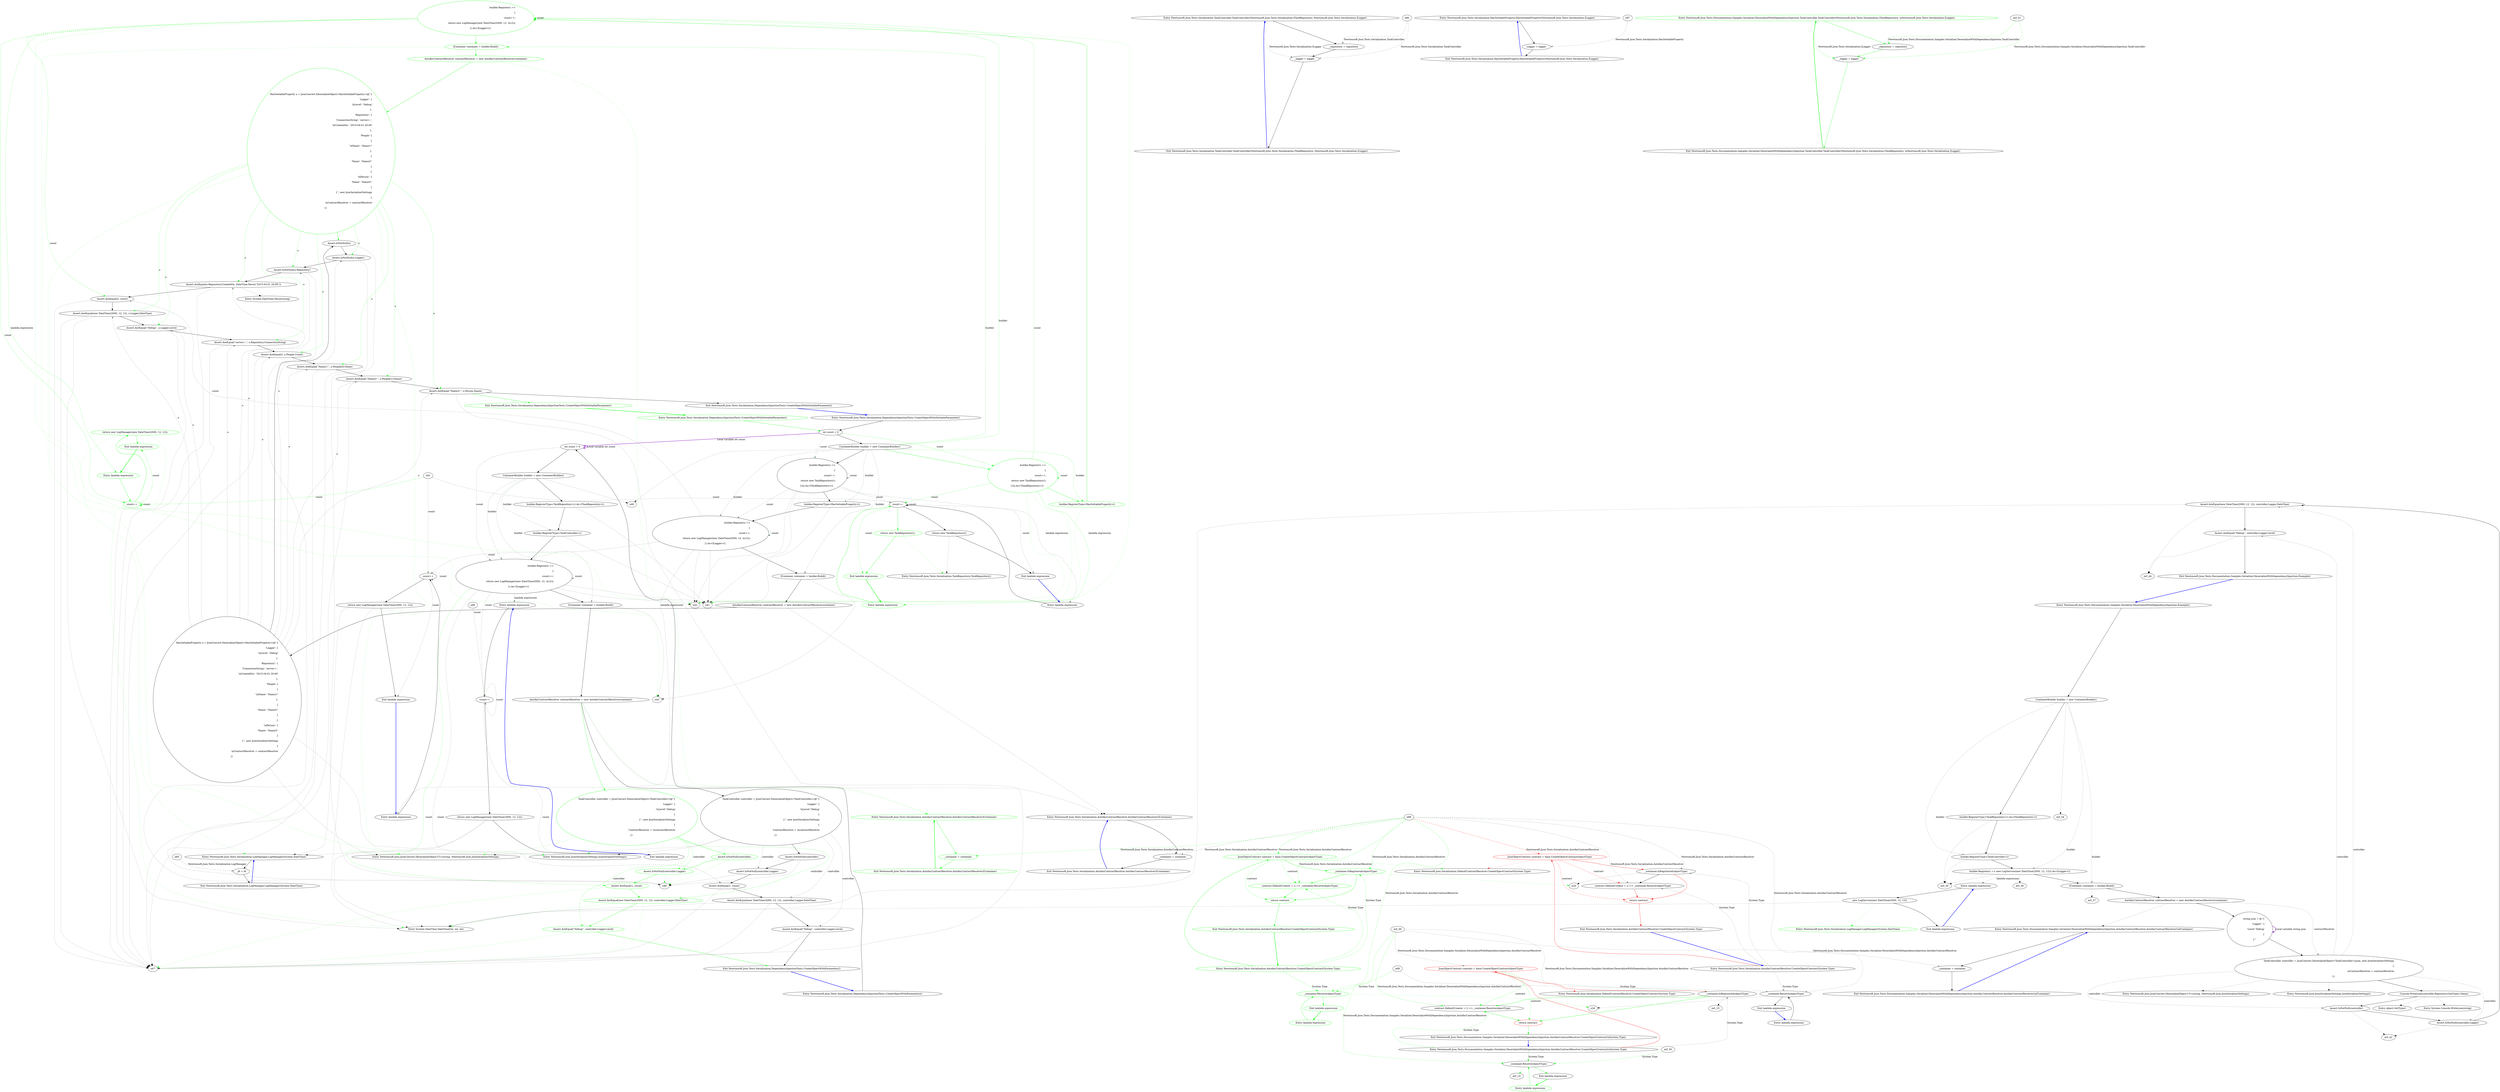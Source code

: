 digraph  {
n0 [file="DependencyInjectionTests.cs.dot", label="Entry Newtonsoft.Json.Tests.Serialization.LogManager.LogManager(System.DateTime)", span="80-80", cluster="Newtonsoft.Json.Tests.Serialization.LogManager.LogManager(System.DateTime)"];
n1 [file="DependencyInjectionTests.cs.dot", label="_dt = dt", span="82-82", cluster="Newtonsoft.Json.Tests.Serialization.LogManager.LogManager(System.DateTime)"];
n2 [file="DependencyInjectionTests.cs.dot", label="Exit Newtonsoft.Json.Tests.Serialization.LogManager.LogManager(System.DateTime)", span="80-80", cluster="Newtonsoft.Json.Tests.Serialization.LogManager.LogManager(System.DateTime)"];
n3 [file="DependencyInjectionTests.cs.dot", label="Entry Newtonsoft.Json.Tests.Serialization.TaskController.TaskController(Newtonsoft.Json.Tests.Serialization.ITaskRepository, Newtonsoft.Json.Tests.Serialization.ILogger)", span="98-98", cluster="Newtonsoft.Json.Tests.Serialization.TaskController.TaskController(Newtonsoft.Json.Tests.Serialization.ITaskRepository, Newtonsoft.Json.Tests.Serialization.ILogger)"];
n4 [file="DependencyInjectionTests.cs.dot", label="_repository = repository", span="100-100", cluster="Newtonsoft.Json.Tests.Serialization.TaskController.TaskController(Newtonsoft.Json.Tests.Serialization.ITaskRepository, Newtonsoft.Json.Tests.Serialization.ILogger)"];
n5 [file="DependencyInjectionTests.cs.dot", label="_logger = logger", span="101-101", cluster="Newtonsoft.Json.Tests.Serialization.TaskController.TaskController(Newtonsoft.Json.Tests.Serialization.ITaskRepository, Newtonsoft.Json.Tests.Serialization.ILogger)"];
n6 [file="DependencyInjectionTests.cs.dot", label="Exit Newtonsoft.Json.Tests.Serialization.TaskController.TaskController(Newtonsoft.Json.Tests.Serialization.ITaskRepository, Newtonsoft.Json.Tests.Serialization.ILogger)", span="98-98", cluster="Newtonsoft.Json.Tests.Serialization.TaskController.TaskController(Newtonsoft.Json.Tests.Serialization.ITaskRepository, Newtonsoft.Json.Tests.Serialization.ILogger)"];
n7 [file="DependencyInjectionTests.cs.dot", label="Entry Newtonsoft.Json.Tests.Serialization.HasSettableProperty.HasSettableProperty(Newtonsoft.Json.Tests.Serialization.ILogger)", span="122-122", cluster="Newtonsoft.Json.Tests.Serialization.HasSettableProperty.HasSettableProperty(Newtonsoft.Json.Tests.Serialization.ILogger)"];
n8 [file="DependencyInjectionTests.cs.dot", label="Logger = logger", span="124-124", cluster="Newtonsoft.Json.Tests.Serialization.HasSettableProperty.HasSettableProperty(Newtonsoft.Json.Tests.Serialization.ILogger)"];
n9 [file="DependencyInjectionTests.cs.dot", label="Exit Newtonsoft.Json.Tests.Serialization.HasSettableProperty.HasSettableProperty(Newtonsoft.Json.Tests.Serialization.ILogger)", span="122-122", cluster="Newtonsoft.Json.Tests.Serialization.HasSettableProperty.HasSettableProperty(Newtonsoft.Json.Tests.Serialization.ILogger)"];
n10 [file="DependencyInjectionTests.cs.dot", label="Entry Newtonsoft.Json.Tests.Serialization.AutofacContractResolver.AutofacContractResolver(IContainer)", span="132-132", cluster="Newtonsoft.Json.Tests.Serialization.AutofacContractResolver.AutofacContractResolver(IContainer)"];
n11 [file="DependencyInjectionTests.cs.dot", label="_container = container", span="134-134", cluster="Newtonsoft.Json.Tests.Serialization.AutofacContractResolver.AutofacContractResolver(IContainer)"];
n12 [file="DependencyInjectionTests.cs.dot", label="Exit Newtonsoft.Json.Tests.Serialization.AutofacContractResolver.AutofacContractResolver(IContainer)", span="132-132", cluster="Newtonsoft.Json.Tests.Serialization.AutofacContractResolver.AutofacContractResolver(IContainer)"];
d10 [color=green, file="DependencyInjectionTests.cs.dot", label="Entry Newtonsoft.Json.Tests.Serialization.AutofacContractResolver.AutofacContractResolver(IContainer)", span="132-132", cluster="Newtonsoft.Json.Tests.Serialization.AutofacContractResolver.AutofacContractResolver(IContainer)", community=0];
d11 [color=green, file="DependencyInjectionTests.cs.dot", label="_container = container", span="134-134", cluster="Newtonsoft.Json.Tests.Serialization.AutofacContractResolver.AutofacContractResolver(IContainer)", community=0];
d12 [color=green, file="DependencyInjectionTests.cs.dot", label="Exit Newtonsoft.Json.Tests.Serialization.AutofacContractResolver.AutofacContractResolver(IContainer)", span="132-132", cluster="Newtonsoft.Json.Tests.Serialization.AutofacContractResolver.AutofacContractResolver(IContainer)", community=0];
n13 [file="DependencyInjectionTests.cs.dot", label="Entry Newtonsoft.Json.Tests.Serialization.AutofacContractResolver.CreateObjectContract(System.Type)", span="137-137", cluster="Newtonsoft.Json.Tests.Serialization.AutofacContractResolver.CreateObjectContract(System.Type)"];
n14 [color=red, community=1, file="DependencyInjectionTests.cs.dot", label="JsonObjectContract contract = base.CreateObjectContract(objectType)", span="139-139", cluster="Newtonsoft.Json.Tests.Serialization.AutofacContractResolver.CreateObjectContract(System.Type)"];
n15 [file="DependencyInjectionTests.cs.dot", label="_container.IsRegistered(objectType)", span="142-142", cluster="Newtonsoft.Json.Tests.Serialization.AutofacContractResolver.CreateObjectContract(System.Type)"];
n16 [file="DependencyInjectionTests.cs.dot", label="contract.DefaultCreator = () => _container.Resolve(objectType)", span="144-144", cluster="Newtonsoft.Json.Tests.Serialization.AutofacContractResolver.CreateObjectContract(System.Type)"];
n22 [file="DependencyInjectionTests.cs.dot", label="_container.Resolve(objectType)", span="144-144", cluster="lambda expression"];
n17 [color=red, community=1, file="DependencyInjectionTests.cs.dot", label="return contract;", span="147-147", cluster="Newtonsoft.Json.Tests.Serialization.AutofacContractResolver.CreateObjectContract(System.Type)"];
n19 [file="DependencyInjectionTests.cs.dot", label="Entry Newtonsoft.Json.Serialization.DefaultContractResolver.CreateObjectContract(System.Type)", span="385-385", cluster="Newtonsoft.Json.Serialization.DefaultContractResolver.CreateObjectContract(System.Type)"];
n20;
n18 [file="DependencyInjectionTests.cs.dot", label="Exit Newtonsoft.Json.Tests.Serialization.AutofacContractResolver.CreateObjectContract(System.Type)", span="137-137", cluster="Newtonsoft.Json.Tests.Serialization.AutofacContractResolver.CreateObjectContract(System.Type)"];
d13 [color=green, file="DependencyInjectionTests.cs.dot", label="Entry Newtonsoft.Json.Tests.Serialization.AutofacContractResolver.CreateObjectContract(System.Type)", span="137-137", cluster="Newtonsoft.Json.Tests.Serialization.AutofacContractResolver.CreateObjectContract(System.Type)", community=0];
d14 [color=green, file="DependencyInjectionTests.cs.dot", label="JsonObjectContract contract = base.CreateObjectContract(objectType)", span="139-139", cluster="Newtonsoft.Json.Tests.Serialization.AutofacContractResolver.CreateObjectContract(System.Type)", community=0];
d15 [color=green, file="DependencyInjectionTests.cs.dot", label="_container.IsRegistered(objectType)", span="142-142", cluster="Newtonsoft.Json.Tests.Serialization.AutofacContractResolver.CreateObjectContract(System.Type)", community=0];
d16 [color=green, file="DependencyInjectionTests.cs.dot", label="contract.DefaultCreator = () => _container.Resolve(objectType)", span="144-144", cluster="Newtonsoft.Json.Tests.Serialization.AutofacContractResolver.CreateObjectContract(System.Type)", community=0];
d22 [color=green, file="DependencyInjectionTests.cs.dot", label="_container.Resolve(objectType)", span="144-144", cluster="lambda expression", community=0];
d18 [color=green, file="DependencyInjectionTests.cs.dot", label="Exit Newtonsoft.Json.Tests.Serialization.AutofacContractResolver.CreateObjectContract(System.Type)", span="137-137", cluster="Newtonsoft.Json.Tests.Serialization.AutofacContractResolver.CreateObjectContract(System.Type)", community=0];
d17 [color=green, file="DependencyInjectionTests.cs.dot", label="return contract;", span="147-147", cluster="Newtonsoft.Json.Tests.Serialization.AutofacContractResolver.CreateObjectContract(System.Type)", community=0];
n21 [file="DependencyInjectionTests.cs.dot", label="Entry lambda expression", span="144-144", cluster="lambda expression"];
n23 [file="DependencyInjectionTests.cs.dot", label="Exit lambda expression", span="144-144", cluster="lambda expression"];
n24;
d23 [color=green, file="DependencyInjectionTests.cs.dot", label="Exit lambda expression", span="144-144", cluster="lambda expression", community=0];
d21 [color=green, file="DependencyInjectionTests.cs.dot", label="Entry lambda expression", span="144-144", cluster="lambda expression", community=0];
d76 [color=green, file="DependencyInjectionTests.cs.dot", label="Entry lambda expression", span="196-200", cluster="lambda expression", community=0];
n77 [file="DependencyInjectionTests.cs.dot", label="count++", span="198-198", cluster="lambda expression"];
d81 [color=green, file="DependencyInjectionTests.cs.dot", label="Entry lambda expression", span="202-206", cluster="lambda expression", community=0];
d82 [color=green, file="DependencyInjectionTests.cs.dot", label="count++", span="204-204", cluster="lambda expression", community=0];
d84 [color=green, file="DependencyInjectionTests.cs.dot", label="Exit lambda expression", span="202-206", cluster="lambda expression", community=0];
d83 [color=green, file="DependencyInjectionTests.cs.dot", label="return new LogManager(new DateTime(2000, 12, 12));", span="205-205", cluster="lambda expression", community=0];
d79 [color=green, file="DependencyInjectionTests.cs.dot", label="Exit lambda expression", span="196-200", cluster="lambda expression", community=0];
d78 [color=green, file="DependencyInjectionTests.cs.dot", label="return new TaskRepository();", span="199-199", cluster="lambda expression", community=0];
n80 [file="DependencyInjectionTests.cs.dot", label="Entry Newtonsoft.Json.Tests.Serialization.TaskRepository.TaskRepository()", span="71-71", cluster="Newtonsoft.Json.Tests.Serialization.TaskRepository.TaskRepository()"];
n48 [file="DependencyInjectionTests.cs.dot", label="Entry System.DateTime.DateTime(int, int, int)", span="0-0", cluster="System.DateTime.DateTime(int, int, int)"];
n25 [file="DependencyInjectionTests.cs.dot", label="Entry Newtonsoft.Json.Tests.Serialization.DependencyInjectionTests.CreateObjectWithParameters()", span="155-155", cluster="Newtonsoft.Json.Tests.Serialization.DependencyInjectionTests.CreateObjectWithParameters()"];
n26 [file="DependencyInjectionTests.cs.dot", label="int count = 0", span="157-157", cluster="Newtonsoft.Json.Tests.Serialization.DependencyInjectionTests.CreateObjectWithParameters()"];
n27 [file="DependencyInjectionTests.cs.dot", label="ContainerBuilder builder = new ContainerBuilder()", span="159-159", cluster="Newtonsoft.Json.Tests.Serialization.DependencyInjectionTests.CreateObjectWithParameters()"];
n30 [file="DependencyInjectionTests.cs.dot", label="builder.Register(c =>\r\n            {\r\n                count++;\r\n                return new LogManager(new DateTime(2000, 12, \\n12));\r\n            }).As<ILogger>()", span="162-166", cluster="Newtonsoft.Json.Tests.Serialization.DependencyInjectionTests.CreateObjectWithParameters()"];
n28 [file="DependencyInjectionTests.cs.dot", label="builder.RegisterType<TaskRepository>().As<ITaskRepository>()", span="160-160", cluster="Newtonsoft.Json.Tests.Serialization.DependencyInjectionTests.CreateObjectWithParameters()"];
n29 [file="DependencyInjectionTests.cs.dot", label="builder.RegisterType<TaskController>()", span="161-161", cluster="Newtonsoft.Json.Tests.Serialization.DependencyInjectionTests.CreateObjectWithParameters()"];
n31 [file="DependencyInjectionTests.cs.dot", label="IContainer container = builder.Build()", span="168-168", cluster="Newtonsoft.Json.Tests.Serialization.DependencyInjectionTests.CreateObjectWithParameters()"];
n40;
n41;
n36 [file="DependencyInjectionTests.cs.dot", label="Assert.AreEqual(1, count)", span="184-184", cluster="Newtonsoft.Json.Tests.Serialization.DependencyInjectionTests.CreateObjectWithParameters()"];
d36 [color=green, file="DependencyInjectionTests.cs.dot", label="Assert.AreEqual(1, count)", span="184-184", cluster="Newtonsoft.Json.Tests.Serialization.DependencyInjectionTests.CreateObjectWithParameters()", community=0];
n42;
n49 [file="DependencyInjectionTests.cs.dot", label="Entry lambda expression", span="162-166", cluster="lambda expression"];
n50 [file="DependencyInjectionTests.cs.dot", label="count++", span="164-164", cluster="lambda expression"];
n32 [file="DependencyInjectionTests.cs.dot", label="AutofacContractResolver contractResolver = new AutofacContractResolver(container)", span="170-170", cluster="Newtonsoft.Json.Tests.Serialization.DependencyInjectionTests.CreateObjectWithParameters()"];
n43;
n33 [file="DependencyInjectionTests.cs.dot", label="TaskController controller = JsonConvert.DeserializeObject<TaskController>(@''{\r\n                'Logger': {\r\n                    '\\nLevel':'Debug'\r\n                }\r\n            }'', new JsonSerializerSettings\r\n            {\r\n                ContractResolver = \\ncontractResolver\r\n            })", span="172-179", cluster="Newtonsoft.Json.Tests.Serialization.DependencyInjectionTests.CreateObjectWithParameters()"];
d33 [color=green, file="DependencyInjectionTests.cs.dot", label="TaskController controller = JsonConvert.DeserializeObject<TaskController>(@''{\r\n                'Logger': {\r\n                    '\\nLevel':'Debug'\r\n                }\r\n            }'', new JsonSerializerSettings\r\n            {\r\n                ContractResolver = \\ncontractResolver\r\n            })", span="172-179", cluster="Newtonsoft.Json.Tests.Serialization.DependencyInjectionTests.CreateObjectWithParameters()", community=0];
n34 [file="DependencyInjectionTests.cs.dot", label="Assert.IsNotNull(controller)", span="181-181", cluster="Newtonsoft.Json.Tests.Serialization.DependencyInjectionTests.CreateObjectWithParameters()"];
n35 [file="DependencyInjectionTests.cs.dot", label="Assert.IsNotNull(controller.Logger)", span="182-182", cluster="Newtonsoft.Json.Tests.Serialization.DependencyInjectionTests.CreateObjectWithParameters()"];
n37 [file="DependencyInjectionTests.cs.dot", label="Assert.AreEqual(new DateTime(2000, 12, 12), controller.Logger.DateTime)", span="186-186", cluster="Newtonsoft.Json.Tests.Serialization.DependencyInjectionTests.CreateObjectWithParameters()"];
n38 [file="DependencyInjectionTests.cs.dot", label="Assert.AreEqual(''Debug'', controller.Logger.Level)", span="187-187", cluster="Newtonsoft.Json.Tests.Serialization.DependencyInjectionTests.CreateObjectWithParameters()"];
n44 [file="DependencyInjectionTests.cs.dot", label="Entry Newtonsoft.Json.JsonSerializerSettings.JsonSerializerSettings()", span="397-397", cluster="Newtonsoft.Json.JsonSerializerSettings.JsonSerializerSettings()"];
n45 [file="DependencyInjectionTests.cs.dot", label="Entry Newtonsoft.Json.JsonConvert.DeserializeObject<T>(string, Newtonsoft.Json.JsonSerializerSettings)", span="817-817", cluster="Newtonsoft.Json.JsonConvert.DeserializeObject<T>(string, Newtonsoft.Json.JsonSerializerSettings)"];
n46;
n47;
n39 [file="DependencyInjectionTests.cs.dot", label="Exit Newtonsoft.Json.Tests.Serialization.DependencyInjectionTests.CreateObjectWithParameters()", span="155-155", cluster="Newtonsoft.Json.Tests.Serialization.DependencyInjectionTests.CreateObjectWithParameters()"];
d34 [color=green, file="DependencyInjectionTests.cs.dot", label="Assert.IsNotNull(controller)", span="181-181", cluster="Newtonsoft.Json.Tests.Serialization.DependencyInjectionTests.CreateObjectWithParameters()", community=0];
d35 [color=green, file="DependencyInjectionTests.cs.dot", label="Assert.IsNotNull(controller.Logger)", span="182-182", cluster="Newtonsoft.Json.Tests.Serialization.DependencyInjectionTests.CreateObjectWithParameters()", community=0];
d37 [color=green, file="DependencyInjectionTests.cs.dot", label="Assert.AreEqual(new DateTime(2000, 12, 12), controller.Logger.DateTime)", span="186-186", cluster="Newtonsoft.Json.Tests.Serialization.DependencyInjectionTests.CreateObjectWithParameters()", community=0];
d38 [color=green, file="DependencyInjectionTests.cs.dot", label="Assert.AreEqual(''Debug'', controller.Logger.Level)", span="187-187", cluster="Newtonsoft.Json.Tests.Serialization.DependencyInjectionTests.CreateObjectWithParameters()", community=0];
n51 [file="DependencyInjectionTests.cs.dot", label="return new LogManager(new DateTime(2000, 12, 12));", span="165-165", cluster="lambda expression"];
n52 [file="DependencyInjectionTests.cs.dot", label="Exit lambda expression", span="162-166", cluster="lambda expression"];
n53 [file="DependencyInjectionTests.cs.dot", label="Entry Newtonsoft.Json.Tests.Serialization.DependencyInjectionTests.CreateObjectWithSettableParameter()", span="191-191", cluster="Newtonsoft.Json.Tests.Serialization.DependencyInjectionTests.CreateObjectWithSettableParameter()"];
n54 [file="DependencyInjectionTests.cs.dot", label="int count = 0", span="193-193", cluster="Newtonsoft.Json.Tests.Serialization.DependencyInjectionTests.CreateObjectWithSettableParameter()"];
n55 [file="DependencyInjectionTests.cs.dot", label="ContainerBuilder builder = new ContainerBuilder()", span="195-195", cluster="Newtonsoft.Json.Tests.Serialization.DependencyInjectionTests.CreateObjectWithSettableParameter()"];
n56 [file="DependencyInjectionTests.cs.dot", label="builder.Register(c =>\r\n            {\r\n                count++;\r\n                return new TaskRepository();\r\n            })\\n.As<ITaskRepository>()", span="196-200", cluster="Newtonsoft.Json.Tests.Serialization.DependencyInjectionTests.CreateObjectWithSettableParameter()"];
d56 [color=green, file="DependencyInjectionTests.cs.dot", label="builder.Register(c =>\r\n            {\r\n                count++;\r\n                return new TaskRepository();\r\n            })\\n.As<ITaskRepository>()", span="196-200", cluster="Newtonsoft.Json.Tests.Serialization.DependencyInjectionTests.CreateObjectWithSettableParameter()", community=0];
n57 [file="DependencyInjectionTests.cs.dot", label="builder.RegisterType<HasSettableProperty>()", span="201-201", cluster="Newtonsoft.Json.Tests.Serialization.DependencyInjectionTests.CreateObjectWithSettableParameter()"];
n58 [file="DependencyInjectionTests.cs.dot", label="builder.Register(c =>\r\n            {\r\n                count++;\r\n                return new LogManager(new DateTime(2000, 12, \\n12));\r\n            }).As<ILogger>()", span="202-206", cluster="Newtonsoft.Json.Tests.Serialization.DependencyInjectionTests.CreateObjectWithSettableParameter()"];
n59 [file="DependencyInjectionTests.cs.dot", label="IContainer container = builder.Build()", span="208-208", cluster="Newtonsoft.Json.Tests.Serialization.DependencyInjectionTests.CreateObjectWithSettableParameter()"];
d57 [color=green, file="DependencyInjectionTests.cs.dot", label="builder.RegisterType<HasSettableProperty>()", span="201-201", cluster="Newtonsoft.Json.Tests.Serialization.DependencyInjectionTests.CreateObjectWithSettableParameter()", community=0];
d58 [color=green, file="DependencyInjectionTests.cs.dot", label="builder.Register(c =>\r\n            {\r\n                count++;\r\n                return new LogManager(new DateTime(2000, 12, \\n12));\r\n            }).As<ILogger>()", span="202-206", cluster="Newtonsoft.Json.Tests.Serialization.DependencyInjectionTests.CreateObjectWithSettableParameter()", community=0];
d59 [color=green, file="DependencyInjectionTests.cs.dot", label="IContainer container = builder.Build()", span="208-208", cluster="Newtonsoft.Json.Tests.Serialization.DependencyInjectionTests.CreateObjectWithSettableParameter()", community=0];
n76 [file="DependencyInjectionTests.cs.dot", label="Entry lambda expression", span="196-200", cluster="lambda expression"];
n66 [file="DependencyInjectionTests.cs.dot", label="Assert.AreEqual(2, count)", span="241-241", cluster="Newtonsoft.Json.Tests.Serialization.DependencyInjectionTests.CreateObjectWithSettableParameter()"];
n81 [file="DependencyInjectionTests.cs.dot", label="Entry lambda expression", span="202-206", cluster="lambda expression"];
n82 [file="DependencyInjectionTests.cs.dot", label="count++", span="204-204", cluster="lambda expression"];
n60 [file="DependencyInjectionTests.cs.dot", label="AutofacContractResolver contractResolver = new AutofacContractResolver(container)", span="210-210", cluster="Newtonsoft.Json.Tests.Serialization.DependencyInjectionTests.CreateObjectWithSettableParameter()"];
n61 [file="DependencyInjectionTests.cs.dot", label="HasSettableProperty o = JsonConvert.DeserializeObject<HasSettableProperty>(@''{\r\n                'Logger': {\r\n                    '\\nLevel': 'Debug'\r\n                },\r\n                'Repository': {\r\n                    'ConnectionString': 'server=.',\r\n                    '\\nCreatedOn': '2015-04-01 20:00'\r\n                },\r\n                'People': [\r\n                    {\r\n                        '\\nName': 'Name1!'\r\n                    },\r\n                    {\r\n                        'Name': 'Name2!'\r\n                    }\r\n                ],\r\n                '\\nPerson': {\r\n                    'Name': 'Name3!'\r\n                }\r\n            }'', new JsonSerializerSettings\r\n            {\r\n                \\nContractResolver = contractResolver\r\n            })", span="212-234", cluster="Newtonsoft.Json.Tests.Serialization.DependencyInjectionTests.CreateObjectWithSettableParameter()"];
n62 [file="DependencyInjectionTests.cs.dot", label="Assert.IsNotNull(o)", span="236-236", cluster="Newtonsoft.Json.Tests.Serialization.DependencyInjectionTests.CreateObjectWithSettableParameter()"];
n63 [file="DependencyInjectionTests.cs.dot", label="Assert.IsNotNull(o.Logger)", span="237-237", cluster="Newtonsoft.Json.Tests.Serialization.DependencyInjectionTests.CreateObjectWithSettableParameter()"];
n64 [file="DependencyInjectionTests.cs.dot", label="Assert.IsNotNull(o.Repository)", span="238-238", cluster="Newtonsoft.Json.Tests.Serialization.DependencyInjectionTests.CreateObjectWithSettableParameter()"];
n65 [file="DependencyInjectionTests.cs.dot", label="Assert.AreEqual(o.Repository.CreatedOn, DateTime.Parse(''2015-04-01 20:00''))", span="239-239", cluster="Newtonsoft.Json.Tests.Serialization.DependencyInjectionTests.CreateObjectWithSettableParameter()"];
n67 [file="DependencyInjectionTests.cs.dot", label="Assert.AreEqual(new DateTime(2000, 12, 12), o.Logger.DateTime)", span="243-243", cluster="Newtonsoft.Json.Tests.Serialization.DependencyInjectionTests.CreateObjectWithSettableParameter()"];
n68 [file="DependencyInjectionTests.cs.dot", label="Assert.AreEqual(''Debug'', o.Logger.Level)", span="244-244", cluster="Newtonsoft.Json.Tests.Serialization.DependencyInjectionTests.CreateObjectWithSettableParameter()"];
n69 [file="DependencyInjectionTests.cs.dot", label="Assert.AreEqual(''server=.'', o.Repository.ConnectionString)", span="245-245", cluster="Newtonsoft.Json.Tests.Serialization.DependencyInjectionTests.CreateObjectWithSettableParameter()"];
n70 [file="DependencyInjectionTests.cs.dot", label="Assert.AreEqual(2, o.People.Count)", span="246-246", cluster="Newtonsoft.Json.Tests.Serialization.DependencyInjectionTests.CreateObjectWithSettableParameter()"];
n71 [file="DependencyInjectionTests.cs.dot", label="Assert.AreEqual(''Name1!'', o.People[0].Name)", span="247-247", cluster="Newtonsoft.Json.Tests.Serialization.DependencyInjectionTests.CreateObjectWithSettableParameter()"];
n72 [file="DependencyInjectionTests.cs.dot", label="Assert.AreEqual(''Name2!'', o.People[1].Name)", span="248-248", cluster="Newtonsoft.Json.Tests.Serialization.DependencyInjectionTests.CreateObjectWithSettableParameter()"];
n73 [file="DependencyInjectionTests.cs.dot", label="Assert.AreEqual(''Name3!'', o.Person.Name)", span="249-249", cluster="Newtonsoft.Json.Tests.Serialization.DependencyInjectionTests.CreateObjectWithSettableParameter()"];
n75 [file="DependencyInjectionTests.cs.dot", label="Entry System.DateTime.Parse(string)", span="0-0", cluster="System.DateTime.Parse(string)"];
n74 [file="DependencyInjectionTests.cs.dot", label="Exit Newtonsoft.Json.Tests.Serialization.DependencyInjectionTests.CreateObjectWithSettableParameter()", span="191-191", cluster="Newtonsoft.Json.Tests.Serialization.DependencyInjectionTests.CreateObjectWithSettableParameter()"];
d74 [color=green, file="DependencyInjectionTests.cs.dot", label="Exit Newtonsoft.Json.Tests.Serialization.DependencyInjectionTests.CreateObjectWithSettableParameter()", span="191-191", cluster="Newtonsoft.Json.Tests.Serialization.DependencyInjectionTests.CreateObjectWithSettableParameter()", community=0];
d60 [color=green, file="DependencyInjectionTests.cs.dot", label="AutofacContractResolver contractResolver = new AutofacContractResolver(container)", span="210-210", cluster="Newtonsoft.Json.Tests.Serialization.DependencyInjectionTests.CreateObjectWithSettableParameter()", community=0];
d61 [color=green, file="DependencyInjectionTests.cs.dot", label="HasSettableProperty o = JsonConvert.DeserializeObject<HasSettableProperty>(@''{\r\n                'Logger': {\r\n                    '\\nLevel': 'Debug'\r\n                },\r\n                'Repository': {\r\n                    'ConnectionString': 'server=.',\r\n                    '\\nCreatedOn': '2015-04-01 20:00'\r\n                },\r\n                'People': [\r\n                    {\r\n                        '\\nName': 'Name1!'\r\n                    },\r\n                    {\r\n                        'Name': 'Name2!'\r\n                    }\r\n                ],\r\n                '\\nPerson': {\r\n                    'Name': 'Name3!'\r\n                }\r\n            }'', new JsonSerializerSettings\r\n            {\r\n                \\nContractResolver = contractResolver\r\n            })", span="212-234", cluster="Newtonsoft.Json.Tests.Serialization.DependencyInjectionTests.CreateObjectWithSettableParameter()", community=0];
d53 [color=green, file="DependencyInjectionTests.cs.dot", label="Entry Newtonsoft.Json.Tests.Serialization.DependencyInjectionTests.CreateObjectWithSettableParameter()", span="191-191", cluster="Newtonsoft.Json.Tests.Serialization.DependencyInjectionTests.CreateObjectWithSettableParameter()", community=0];
n78 [file="DependencyInjectionTests.cs.dot", label="return new TaskRepository();", span="199-199", cluster="lambda expression"];
n79 [file="DependencyInjectionTests.cs.dot", label="Exit lambda expression", span="196-200", cluster="lambda expression"];
n83 [file="DependencyInjectionTests.cs.dot", label="return new LogManager(new DateTime(2000, 12, 12));", span="205-205", cluster="lambda expression"];
n84 [file="DependencyInjectionTests.cs.dot", label="Exit lambda expression", span="202-206", cluster="lambda expression"];
n85;
n86;
n87;
n88;
n89;
n90;
n91;
m0_3 [file="DeserializeWithDependencyInjection.cs", label="Entry Newtonsoft.Json.Tests.Documentation.Samples.Serializer.DeserializeWithDependencyInjection.AutofacContractResolver.CreateObjectContract(\\nSystem.Type)", span="59-59", cluster="Newtonsoft.Json.Tests.Documentation.Samples.Serializer.DeserializeWithDependencyInjection.AutofacContractResolver.CreateObjectContract(\\nSystem.Type)"];
m0_4 [color=red, community=1, file="DeserializeWithDependencyInjection.cs", label="JsonObjectContract contract = base.CreateObjectContract(objectType)", span="61-61", cluster="Newtonsoft.Json.Tests.Documentation.Samples.Serializer.DeserializeWithDependencyInjection.AutofacContractResolver.CreateObjectContract(\\nSystem.Type)"];
m0_5 [file="DeserializeWithDependencyInjection.cs", label="_container.IsRegistered(objectType)", span="64-64", cluster="Newtonsoft.Json.Tests.Documentation.Samples.Serializer.DeserializeWithDependencyInjection.AutofacContractResolver.CreateObjectContract(\\nSystem.Type)"];
m0_6 [file="DeserializeWithDependencyInjection.cs", label="contract.DefaultCreator = () => _container.Resolve(objectType)", span="66-66", cluster="Newtonsoft.Json.Tests.Documentation.Samples.Serializer.DeserializeWithDependencyInjection.AutofacContractResolver.CreateObjectContract(\\nSystem.Type)"];
m0_12 [file="DeserializeWithDependencyInjection.cs", label="_container.Resolve(objectType)", span="66-66", cluster="lambda expression"];
m0_7 [color=red, community=1, file="DeserializeWithDependencyInjection.cs", label="return contract;", span="69-69", cluster="Newtonsoft.Json.Tests.Documentation.Samples.Serializer.DeserializeWithDependencyInjection.AutofacContractResolver.CreateObjectContract(\\nSystem.Type)"];
m0_9 [file="DeserializeWithDependencyInjection.cs", label="Entry Newtonsoft.Json.Serialization.DefaultContractResolver.CreateObjectContract(System.Type)", span="385-385", cluster="Newtonsoft.Json.Serialization.DefaultContractResolver.CreateObjectContract(System.Type)"];
m0_10;
m0_8 [file="DeserializeWithDependencyInjection.cs", label="Exit Newtonsoft.Json.Tests.Documentation.Samples.Serializer.DeserializeWithDependencyInjection.AutofacContractResolver.CreateObjectContract(\\nSystem.Type)", span="59-59", cluster="Newtonsoft.Json.Tests.Documentation.Samples.Serializer.DeserializeWithDependencyInjection.AutofacContractResolver.CreateObjectContract(\\nSystem.Type)"];
m0_0 [file="DeserializeWithDependencyInjection.cs", label="Entry Newtonsoft.Json.Tests.Documentation.Samples.Serializer.DeserializeWithDependencyInjection.AutofacContractResolver.AutofacContractResolver(\\nIContainer)", span="54-54", cluster="Newtonsoft.Json.Tests.Documentation.Samples.Serializer.DeserializeWithDependencyInjection.AutofacContractResolver.AutofacContractResolver(\\nIContainer)"];
m0_1 [file="DeserializeWithDependencyInjection.cs", label="_container = container", span="56-56", cluster="Newtonsoft.Json.Tests.Documentation.Samples.Serializer.DeserializeWithDependencyInjection.AutofacContractResolver.AutofacContractResolver(\\nIContainer)"];
m0_2 [file="DeserializeWithDependencyInjection.cs", label="Exit Newtonsoft.Json.Tests.Documentation.Samples.Serializer.DeserializeWithDependencyInjection.AutofacContractResolver.AutofacContractResolver(\\nIContainer)", span="54-54", cluster="Newtonsoft.Json.Tests.Documentation.Samples.Serializer.DeserializeWithDependencyInjection.AutofacContractResolver.AutofacContractResolver(\\nIContainer)"];
m0_15 [color=green, file="DeserializeWithDependencyInjection.cs", label="Entry Newtonsoft.Json.Tests.Documentation.Samples.Serializer.DeserializeWithDependencyInjection.TaskController.TaskController(Newtonsoft.Json.Tests.Serialization.ITaskRepository, \\nNewtonsoft.Json.Tests.Serialization.ILogger)", span="78-78", cluster="Newtonsoft.Json.Tests.Documentation.Samples.Serializer.DeserializeWithDependencyInjection.TaskController.TaskController(Newtonsoft.Json.Tests.Serialization.ITaskRepository, \\nNewtonsoft.Json.Tests.Serialization.ILogger)", community=0];
m0_16 [file="DeserializeWithDependencyInjection.cs", label="_repository = repository", span="80-80", cluster="Newtonsoft.Json.Tests.Documentation.Samples.Serializer.DeserializeWithDependencyInjection.TaskController.TaskController(Newtonsoft.Json.Tests.Serialization.ITaskRepository, \\nNewtonsoft.Json.Tests.Serialization.ILogger)"];
m0_17 [file="DeserializeWithDependencyInjection.cs", label="_logger = logger", span="81-81", cluster="Newtonsoft.Json.Tests.Documentation.Samples.Serializer.DeserializeWithDependencyInjection.TaskController.TaskController(Newtonsoft.Json.Tests.Serialization.ITaskRepository, \\nNewtonsoft.Json.Tests.Serialization.ILogger)"];
m0_18 [file="DeserializeWithDependencyInjection.cs", label="Exit Newtonsoft.Json.Tests.Documentation.Samples.Serializer.DeserializeWithDependencyInjection.TaskController.TaskController(Newtonsoft.Json.Tests.Serialization.ITaskRepository, \\nNewtonsoft.Json.Tests.Serialization.ILogger)", span="78-78", cluster="Newtonsoft.Json.Tests.Documentation.Samples.Serializer.DeserializeWithDependencyInjection.TaskController.TaskController(Newtonsoft.Json.Tests.Serialization.ITaskRepository, \\nNewtonsoft.Json.Tests.Serialization.ILogger)"];
m0_19 [file="DeserializeWithDependencyInjection.cs", label="Entry Newtonsoft.Json.Tests.Documentation.Samples.Serializer.DeserializeWithDependencyInjection.Example()", span="97-97", cluster="Newtonsoft.Json.Tests.Documentation.Samples.Serializer.DeserializeWithDependencyInjection.Example()"];
m0_20 [file="DeserializeWithDependencyInjection.cs", label="ContainerBuilder builder = new ContainerBuilder()", span="100-100", cluster="Newtonsoft.Json.Tests.Documentation.Samples.Serializer.DeserializeWithDependencyInjection.Example()"];
m0_21 [file="DeserializeWithDependencyInjection.cs", label="builder.RegisterType<TaskRepository>().As<ITaskRepository>()", span="101-101", cluster="Newtonsoft.Json.Tests.Documentation.Samples.Serializer.DeserializeWithDependencyInjection.Example()"];
m0_22 [file="DeserializeWithDependencyInjection.cs", label="builder.RegisterType<TaskController>()", span="102-102", cluster="Newtonsoft.Json.Tests.Documentation.Samples.Serializer.DeserializeWithDependencyInjection.Example()"];
m0_23 [file="DeserializeWithDependencyInjection.cs", label="builder.Register(c => new LogService(new DateTime(2000, 12, 12))).As<ILogger>()", span="103-103", cluster="Newtonsoft.Json.Tests.Documentation.Samples.Serializer.DeserializeWithDependencyInjection.Example()"];
m0_24 [file="DeserializeWithDependencyInjection.cs", label="IContainer container = builder.Build()", span="105-105", cluster="Newtonsoft.Json.Tests.Documentation.Samples.Serializer.DeserializeWithDependencyInjection.Example()"];
m0_34;
m0_35;
m0_36;
m0_45 [file="DeserializeWithDependencyInjection.cs", label="Entry lambda expression", span="103-103", cluster="lambda expression"];
m0_25 [file="DeserializeWithDependencyInjection.cs", label="AutofacContractResolver contractResolver = new AutofacContractResolver(container)", span="107-107", cluster="Newtonsoft.Json.Tests.Documentation.Samples.Serializer.DeserializeWithDependencyInjection.Example()"];
m0_37;
m0_26 [file="DeserializeWithDependencyInjection.cs", label="string json = @''{\r\n              'Logger': {\r\n                'Level':'Debug'\r\n              }\r\n            }''", span="109-113", cluster="Newtonsoft.Json.Tests.Documentation.Samples.Serializer.DeserializeWithDependencyInjection.Example()"];
m0_27 [file="DeserializeWithDependencyInjection.cs", label="TaskController controller = JsonConvert.DeserializeObject<TaskController>(json, new JsonSerializerSettings\r\n            {\r\n                \\nContractResolver = contractResolver\r\n            })", span="116-119", cluster="Newtonsoft.Json.Tests.Documentation.Samples.Serializer.DeserializeWithDependencyInjection.Example()"];
m0_39 [file="DeserializeWithDependencyInjection.cs", label="Entry Newtonsoft.Json.JsonConvert.DeserializeObject<T>(string, Newtonsoft.Json.JsonSerializerSettings)", span="817-817", cluster="Newtonsoft.Json.JsonConvert.DeserializeObject<T>(string, Newtonsoft.Json.JsonSerializerSettings)"];
m0_38 [file="DeserializeWithDependencyInjection.cs", label="Entry Newtonsoft.Json.JsonSerializerSettings.JsonSerializerSettings()", span="397-397", cluster="Newtonsoft.Json.JsonSerializerSettings.JsonSerializerSettings()"];
m0_28 [file="DeserializeWithDependencyInjection.cs", label="Console.WriteLine(controller.Repository.GetType().Name)", span="121-121", cluster="Newtonsoft.Json.Tests.Documentation.Samples.Serializer.DeserializeWithDependencyInjection.Example()"];
m0_29 [file="DeserializeWithDependencyInjection.cs", label="Assert.IsNotNull(controller)", span="125-125", cluster="Newtonsoft.Json.Tests.Documentation.Samples.Serializer.DeserializeWithDependencyInjection.Example()"];
m0_30 [file="DeserializeWithDependencyInjection.cs", label="Assert.IsNotNull(controller.Logger)", span="126-126", cluster="Newtonsoft.Json.Tests.Documentation.Samples.Serializer.DeserializeWithDependencyInjection.Example()"];
m0_31 [file="DeserializeWithDependencyInjection.cs", label="Assert.AreEqual(new DateTime(2000, 12, 12), controller.Logger.DateTime)", span="128-128", cluster="Newtonsoft.Json.Tests.Documentation.Samples.Serializer.DeserializeWithDependencyInjection.Example()"];
m0_32 [file="DeserializeWithDependencyInjection.cs", label="Assert.AreEqual(''Debug'', controller.Logger.Level)", span="129-129", cluster="Newtonsoft.Json.Tests.Documentation.Samples.Serializer.DeserializeWithDependencyInjection.Example()"];
m0_41 [file="DeserializeWithDependencyInjection.cs", label="Entry System.Console.WriteLine(string)", span="0-0", cluster="System.Console.WriteLine(string)"];
m0_40 [file="DeserializeWithDependencyInjection.cs", label="Entry object.GetType()", span="0-0", cluster="object.GetType()"];
m0_42;
m0_44;
m0_33 [file="DeserializeWithDependencyInjection.cs", label="Exit Newtonsoft.Json.Tests.Documentation.Samples.Serializer.DeserializeWithDependencyInjection.Example()", span="97-97", cluster="Newtonsoft.Json.Tests.Documentation.Samples.Serializer.DeserializeWithDependencyInjection.Example()"];
m0_11 [color=green, file="DeserializeWithDependencyInjection.cs", label="Entry lambda expression", span="66-66", cluster="lambda expression", community=0];
m0_14;
m0_13 [file="DeserializeWithDependencyInjection.cs", label="Exit lambda expression", span="66-66", cluster="lambda expression"];
m0_46 [file="DeserializeWithDependencyInjection.cs", label="new LogService(new DateTime(2000, 12, 12))", span="103-103", cluster="lambda expression"];
m0_48 [color=green, file="DeserializeWithDependencyInjection.cs", label="Entry Newtonsoft.Json.Tests.Serialization.LogManager.LogManager(System.DateTime)", span="80-80", cluster="Newtonsoft.Json.Tests.Serialization.LogManager.LogManager(System.DateTime)", community=0];
m0_47 [file="DeserializeWithDependencyInjection.cs", label="Exit lambda expression", span="103-103", cluster="lambda expression"];
m0_49;
m0_50;
m0_51;
n0 -> n1  [key=0, style=solid];
n1 -> n2  [key=0, style=solid];
n2 -> n0  [key=0, color=blue, style=bold];
n3 -> n4  [key=0, style=solid];
n3 -> n5  [key=1, color=darkseagreen4, label="Newtonsoft.Json.Tests.Serialization.ILogger", style=dashed];
n4 -> n5  [key=0, style=solid];
n5 -> n6  [key=0, style=solid];
n6 -> n3  [key=0, color=blue, style=bold];
n7 -> n8  [key=0, style=solid];
n8 -> n9  [key=0, style=solid];
n9 -> n7  [key=0, color=blue, style=bold];
n10 -> n11  [key=0, style=solid];
n11 -> n12  [key=0, style=solid];
n12 -> n10  [key=0, color=blue, style=bold];
d10 -> d11  [key=0, color=green, style=solid];
d11 -> d12  [key=0, color=green, style=solid];
d12 -> d10  [key=0, color=green, style=bold];
n13 -> n14  [key=0, color=red, style=solid];
n13 -> n15  [key=1, color=darkseagreen4, label="System.Type", style=dashed];
n13 -> n16  [key=1, color=darkseagreen4, label="System.Type", style=dashed];
n13 -> n22  [key=1, color=darkseagreen4, label="System.Type", style=dashed];
n14 -> n15  [key=0, color=red, style=solid];
n14 -> n16  [key=1, color=red, label=contract, style=dashed];
n14 -> n17  [key=1, color=red, label=contract, style=dashed];
n14 -> n19  [key=2, color=red, style=dotted];
n15 -> n16  [key=0, style=solid];
n15 -> n17  [key=0, color=red, style=solid];
n15 -> n20  [key=2, style=dotted];
n16 -> n17  [key=0, color=red, style=solid];
n22 -> n23  [key=0, style=solid];
n22 -> n24  [key=2, style=dotted];
n17 -> n18  [key=0, color=red, style=solid];
n18 -> n13  [key=0, color=blue, style=bold];
d13 -> d14  [key=0, color=green, style=solid];
d13 -> d15  [key=1, color=green, label="System.Type", style=dashed];
d13 -> d16  [key=1, color=green, label="System.Type", style=dashed];
d13 -> d22  [key=1, color=green, label="System.Type", style=dashed];
d14 -> d15  [key=0, color=green, style=solid];
d14 -> d16  [key=1, color=green, label=contract, style=dashed];
d14 -> d17  [key=1, color=green, label=contract, style=dashed];
d14 -> n19  [key=2, color=green, style=dotted];
d15 -> d16  [key=0, color=green, style=solid];
d15 -> d17  [key=0, color=green, style=solid];
d15 -> n20  [key=2, color=green, style=dotted];
d16 -> d17  [key=0, color=green, style=solid];
d22 -> d23  [key=0, color=green, style=solid];
d22 -> n24  [key=2, color=green, style=dotted];
d18 -> d13  [key=0, color=green, style=bold];
d17 -> d18  [key=0, color=green, style=solid];
n21 -> n22  [key=0, style=solid];
n23 -> n21  [key=0, color=blue, style=bold];
d23 -> d21  [key=0, color=green, style=bold];
d21 -> d22  [key=0, color=green, style=solid];
d76 -> n77  [key=0, color=green, style=solid];
n77 -> d79  [key=1, color=green, label=count, style=dashed];
n77 -> d78  [key=0, color=green, style=solid];
n77 -> n77  [key=1, color=darkseagreen4, label=count, style=dashed];
n77 -> n78  [key=0, style=solid];
n77 -> n79  [key=1, color=darkseagreen4, label=count, style=dashed];
d81 -> d82  [key=0, color=green, style=solid];
d82 -> d82  [key=1, color=green, label=count, style=dashed];
d82 -> d84  [key=1, color=green, label=count, style=dashed];
d82 -> d83  [key=0, color=green, style=solid];
d84 -> d81  [key=0, color=green, style=bold];
d83 -> n0  [key=2, color=green, style=dotted];
d83 -> d84  [key=0, color=green, style=solid];
d83 -> n48  [key=2, color=green, style=dotted];
d79 -> d76  [key=0, color=green, style=bold];
d78 -> d79  [key=0, color=green, style=solid];
d78 -> n80  [key=2, color=green, style=dotted];
n25 -> n26  [key=0, style=solid];
n26 -> n26  [key=3, color=darkorchid, label="Local variable int count", style=bold];
n26 -> n27  [key=0, style=solid];
n26 -> n30  [key=1, color=darkseagreen4, label=count, style=dashed];
n27 -> n28  [key=0, style=solid];
n27 -> n29  [key=1, color=darkseagreen4, label=builder, style=dashed];
n27 -> n30  [key=1, color=darkseagreen4, label=builder, style=dashed];
n27 -> n31  [key=1, color=darkseagreen4, label=builder, style=dashed];
n27 -> n40  [key=2, style=dotted];
n30 -> n30  [key=1, color=darkseagreen4, label=count, style=dashed];
n30 -> n31  [key=0, style=solid];
n30 -> n36  [key=1, color=darkseagreen4, label=count, style=dashed];
n30 -> d36  [key=1, color=green, label=count, style=dashed];
n30 -> n41  [key=2, style=dotted];
n30 -> n42  [key=2, style=dotted];
n30 -> n49  [key=1, color=darkseagreen4, label="lambda expression", style=dashed];
n30 -> n50  [key=1, color=darkseagreen4, label=count, style=dashed];
n28 -> n29  [key=0, style=solid];
n28 -> n41  [key=2, style=dotted];
n29 -> n30  [key=0, style=solid];
n29 -> n41  [key=2, style=dotted];
n31 -> n32  [key=0, style=solid];
n31 -> n43  [key=2, style=dotted];
n36 -> n37  [key=0, style=solid];
n36 -> n47  [key=2, style=dotted];
d36 -> d37  [key=0, color=green, style=solid];
d36 -> n47  [key=2, color=green, style=dotted];
n49 -> n50  [key=0, style=solid];
n50 -> n50  [key=1, color=darkseagreen4, label=count, style=dashed];
n50 -> n51  [key=0, style=solid];
n50 -> n52  [key=1, color=darkseagreen4, label=count, style=dashed];
n32 -> n10  [key=2, style=dotted];
n32 -> d10  [key=2, color=green, style=dotted];
n32 -> n33  [key=0, style=solid];
n32 -> d33  [key=0, color=green, style=solid];
n33 -> n34  [key=0, style=solid];
n33 -> n35  [key=1, color=darkseagreen4, label=controller, style=dashed];
n33 -> n37  [key=1, color=darkseagreen4, label=controller, style=dashed];
n33 -> n38  [key=1, color=darkseagreen4, label=controller, style=dashed];
n33 -> n44  [key=2, style=dotted];
n33 -> n45  [key=2, style=dotted];
d33 -> d34  [key=0, color=green, style=solid];
d33 -> d35  [key=1, color=green, label=controller, style=dashed];
d33 -> d37  [key=1, color=green, label=controller, style=dashed];
d33 -> d38  [key=1, color=green, label=controller, style=dashed];
d33 -> n44  [key=2, color=green, style=dotted];
d33 -> n45  [key=2, color=green, style=dotted];
n34 -> n35  [key=0, style=solid];
n34 -> n46  [key=2, style=dotted];
n35 -> n36  [key=0, style=solid];
n35 -> n46  [key=2, style=dotted];
n37 -> n38  [key=0, style=solid];
n37 -> n47  [key=2, style=dotted];
n37 -> n48  [key=2, style=dotted];
n38 -> n39  [key=0, style=solid];
n38 -> n47  [key=2, style=dotted];
n39 -> n25  [key=0, color=blue, style=bold];
d34 -> d35  [key=0, color=green, style=solid];
d34 -> n46  [key=2, color=green, style=dotted];
d35 -> d36  [key=0, color=green, style=solid];
d35 -> n46  [key=2, color=green, style=dotted];
d37 -> d38  [key=0, color=green, style=solid];
d37 -> n47  [key=2, color=green, style=dotted];
d37 -> n48  [key=2, color=green, style=dotted];
d38 -> n39  [key=0, color=green, style=solid];
d38 -> n47  [key=2, color=green, style=dotted];
n51 -> n0  [key=2, style=dotted];
n51 -> n48  [key=2, style=dotted];
n51 -> n52  [key=0, style=solid];
n52 -> n49  [key=0, color=blue, style=bold];
n53 -> n54  [key=0, style=solid];
n54 -> n26  [key=3, color=darkorchid, label="Local variable int count", style=bold];
n54 -> n55  [key=0, style=solid];
n54 -> n56  [key=1, color=darkseagreen4, label=count, style=dashed];
n54 -> d56  [key=1, color=green, label=count, style=dashed];
n55 -> n40  [key=2, style=dotted];
n55 -> n56  [key=0, style=solid];
n55 -> n57  [key=1, color=darkseagreen4, label=builder, style=dashed];
n55 -> n58  [key=1, color=darkseagreen4, label=builder, style=dashed];
n55 -> n59  [key=1, color=darkseagreen4, label=builder, style=dashed];
n55 -> d56  [key=0, color=green, style=solid];
n55 -> d57  [key=1, color=green, label=builder, style=dashed];
n55 -> d58  [key=1, color=green, label=builder, style=dashed];
n55 -> d59  [key=1, color=green, label=builder, style=dashed];
n56 -> n41  [key=2, style=dotted];
n56 -> n42  [key=2, style=dotted];
n56 -> n56  [key=1, color=darkseagreen4, label=count, style=dashed];
n56 -> n57  [key=0, style=solid];
n56 -> n58  [key=1, color=darkseagreen4, label=count, style=dashed];
n56 -> n76  [key=1, color=darkseagreen4, label="lambda expression", style=dashed];
n56 -> n77  [key=1, color=darkseagreen4, label=count, style=dashed];
d56 -> d76  [key=1, color=green, label="lambda expression", style=dashed];
d56 -> n41  [key=2, color=green, style=dotted];
d56 -> n42  [key=2, color=green, style=dotted];
d56 -> d56  [key=1, color=green, label=count, style=dashed];
d56 -> d57  [key=0, color=green, style=solid];
d56 -> d58  [key=1, color=green, label=count, style=dashed];
d56 -> n77  [key=1, color=green, label=count, style=dashed];
n57 -> n41  [key=2, style=dotted];
n57 -> n58  [key=0, style=solid];
n58 -> n41  [key=2, style=dotted];
n58 -> n42  [key=2, style=dotted];
n58 -> n58  [key=1, color=darkseagreen4, label=count, style=dashed];
n58 -> n59  [key=0, style=solid];
n58 -> n66  [key=1, color=darkseagreen4, label=count, style=dashed];
n58 -> n81  [key=1, color=darkseagreen4, label="lambda expression", style=dashed];
n58 -> n82  [key=1, color=darkseagreen4, label=count, style=dashed];
n59 -> n43  [key=2, style=dotted];
n59 -> n60  [key=0, style=solid];
d57 -> n41  [key=2, color=green, style=dotted];
d57 -> d58  [key=0, color=green, style=solid];
d58 -> d81  [key=1, color=green, label="lambda expression", style=dashed];
d58 -> d82  [key=1, color=green, label=count, style=dashed];
d58 -> n41  [key=2, color=green, style=dotted];
d58 -> n42  [key=2, color=green, style=dotted];
d58 -> n66  [key=1, color=green, label=count, style=dashed];
d58 -> d58  [key=1, color=green, label=count, style=dashed];
d58 -> d59  [key=0, color=green, style=solid];
d59 -> n43  [key=2, color=green, style=dotted];
d59 -> d60  [key=0, color=green, style=solid];
n76 -> n77  [key=0, style=solid];
n66 -> n47  [key=2, style=dotted];
n66 -> n67  [key=0, style=solid];
n81 -> n82  [key=0, style=solid];
n82 -> n82  [key=1, color=darkseagreen4, label=count, style=dashed];
n82 -> n83  [key=0, style=solid];
n82 -> n84  [key=1, color=darkseagreen4, label=count, style=dashed];
n60 -> n10  [key=2, style=dotted];
n60 -> n61  [key=0, style=solid];
n61 -> n44  [key=2, style=dotted];
n61 -> n45  [key=2, style=dotted];
n61 -> n62  [key=0, style=solid];
n61 -> n63  [key=1, color=darkseagreen4, label=o, style=dashed];
n61 -> n64  [key=1, color=darkseagreen4, label=o, style=dashed];
n61 -> n65  [key=1, color=darkseagreen4, label=o, style=dashed];
n61 -> n67  [key=1, color=darkseagreen4, label=o, style=dashed];
n61 -> n68  [key=1, color=darkseagreen4, label=o, style=dashed];
n61 -> n69  [key=1, color=darkseagreen4, label=o, style=dashed];
n61 -> n70  [key=1, color=darkseagreen4, label=o, style=dashed];
n61 -> n71  [key=1, color=darkseagreen4, label=o, style=dashed];
n61 -> n72  [key=1, color=darkseagreen4, label=o, style=dashed];
n61 -> n73  [key=1, color=darkseagreen4, label=o, style=dashed];
n62 -> n46  [key=2, style=dotted];
n62 -> n63  [key=0, style=solid];
n63 -> n46  [key=2, style=dotted];
n63 -> n64  [key=0, style=solid];
n64 -> n46  [key=2, style=dotted];
n64 -> n65  [key=0, style=solid];
n65 -> n47  [key=2, style=dotted];
n65 -> n66  [key=0, style=solid];
n65 -> n75  [key=2, style=dotted];
n67 -> n47  [key=2, style=dotted];
n67 -> n48  [key=2, style=dotted];
n67 -> n68  [key=0, style=solid];
n68 -> n47  [key=2, style=dotted];
n68 -> n69  [key=0, style=solid];
n69 -> n47  [key=2, style=dotted];
n69 -> n70  [key=0, style=solid];
n70 -> n47  [key=2, style=dotted];
n70 -> n71  [key=0, style=solid];
n71 -> n47  [key=2, style=dotted];
n71 -> n72  [key=0, style=solid];
n72 -> n47  [key=2, style=dotted];
n72 -> n73  [key=0, style=solid];
n73 -> n47  [key=2, style=dotted];
n73 -> n74  [key=0, style=solid];
n73 -> d74  [key=0, color=green, style=solid];
n74 -> n53  [key=0, color=blue, style=bold];
d74 -> d53  [key=0, color=green, style=bold];
d60 -> d10  [key=2, color=green, style=dotted];
d60 -> d61  [key=0, color=green, style=solid];
d61 -> n44  [key=2, color=green, style=dotted];
d61 -> n45  [key=2, color=green, style=dotted];
d61 -> n62  [key=0, color=green, style=solid];
d61 -> n63  [key=1, color=green, label=o, style=dashed];
d61 -> n64  [key=1, color=green, label=o, style=dashed];
d61 -> n65  [key=1, color=green, label=o, style=dashed];
d61 -> n67  [key=1, color=green, label=o, style=dashed];
d61 -> n68  [key=1, color=green, label=o, style=dashed];
d61 -> n69  [key=1, color=green, label=o, style=dashed];
d61 -> n70  [key=1, color=green, label=o, style=dashed];
d61 -> n71  [key=1, color=green, label=o, style=dashed];
d61 -> n72  [key=1, color=green, label=o, style=dashed];
d61 -> n73  [key=1, color=green, label=o, style=dashed];
d53 -> n54  [key=0, color=green, style=solid];
n78 -> n79  [key=0, style=solid];
n78 -> n80  [key=2, style=dotted];
n79 -> n76  [key=0, color=blue, style=bold];
n83 -> n0  [key=2, style=dotted];
n83 -> n48  [key=2, style=dotted];
n83 -> n84  [key=0, style=solid];
n84 -> n81  [key=0, color=blue, style=bold];
n85 -> n1  [key=1, color=darkseagreen4, label="Newtonsoft.Json.Tests.Serialization.LogManager", style=dashed];
n86 -> n4  [key=1, color=darkseagreen4, label="Newtonsoft.Json.Tests.Serialization.TaskController", style=dashed];
n86 -> n5  [key=1, color=darkseagreen4, label="Newtonsoft.Json.Tests.Serialization.TaskController", style=dashed];
n87 -> n8  [key=1, color=darkseagreen4, label="Newtonsoft.Json.Tests.Serialization.HasSettableProperty", style=dashed];
n88 -> n11  [key=1, color=darkseagreen4, label="Newtonsoft.Json.Tests.Serialization.AutofacContractResolver", style=dashed];
n88 -> d11  [key=1, color=green, label="Newtonsoft.Json.Tests.Serialization.AutofacContractResolver", style=dashed];
n88 -> n14  [key=1, color=red, label="Newtonsoft.Json.Tests.Serialization.AutofacContractResolver", style=dashed];
n88 -> n15  [key=1, color=darkseagreen4, label="Newtonsoft.Json.Tests.Serialization.AutofacContractResolver", style=dashed];
n88 -> n16  [key=1, color=darkseagreen4, label="Newtonsoft.Json.Tests.Serialization.AutofacContractResolver", style=dashed];
n88 -> d14  [key=1, color=green, label="Newtonsoft.Json.Tests.Serialization.AutofacContractResolver", style=dashed];
n88 -> d15  [key=1, color=green, label="Newtonsoft.Json.Tests.Serialization.AutofacContractResolver", style=dashed];
n88 -> d16  [key=1, color=green, label="Newtonsoft.Json.Tests.Serialization.AutofacContractResolver", style=dashed];
n88 -> n22  [key=1, color=darkseagreen4, label="Newtonsoft.Json.Tests.Serialization.AutofacContractResolver", style=dashed];
n88 -> d22  [key=1, color=green, label="Newtonsoft.Json.Tests.Serialization.AutofacContractResolver", style=dashed];
n89 -> n22  [key=1, color=darkseagreen4, label="System.Type", style=dashed];
n89 -> d22  [key=1, color=green, label="System.Type", style=dashed];
n90 -> n50  [key=1, color=darkseagreen4, label=count, style=dashed];
n91 -> d82  [key=1, color=green, label=count, style=dashed];
n91 -> n77  [key=1, color=darkseagreen4, label=count, style=dashed];
n91 -> n82  [key=1, color=darkseagreen4, label=count, style=dashed];
m0_3 -> m0_4  [key=0, color=red, style=solid];
m0_3 -> m0_5  [key=1, color=darkseagreen4, label="System.Type", style=dashed];
m0_3 -> m0_6  [key=1, color=green, label="System.Type", style=dashed];
m0_3 -> m0_12  [key=1, color=green, label="System.Type", style=dashed];
m0_4 -> m0_5  [key=0, color=red, style=solid];
m0_4 -> m0_6  [key=1, color=green, label=contract, style=dashed];
m0_4 -> m0_7  [key=1, color=green, label=contract, style=dashed];
m0_4 -> m0_9  [key=2, color=red, style=dotted];
m0_5 -> m0_6  [key=0, color=green, style=solid];
m0_5 -> m0_7  [key=0, color=green, style=solid];
m0_5 -> m0_10  [key=2, style=dotted];
m0_6 -> m0_7  [key=0, color=green, style=solid];
m0_12 -> m0_14  [key=2, color=green, style=dotted];
m0_12 -> m0_13  [key=0, color=green, style=solid];
m0_7 -> m0_8  [key=0, color=green, style=solid];
m0_8 -> m0_3  [key=0, color=blue, style=bold];
m0_0 -> m0_1  [key=0, style=solid];
m0_1 -> m0_2  [key=0, style=solid];
m0_2 -> m0_0  [key=0, color=blue, style=bold];
m0_15 -> m0_16  [key=0, color=green, style=solid];
m0_15 -> m0_17  [key=1, color=green, label="Newtonsoft.Json.Tests.Serialization.ILogger", style=dashed];
m0_16 -> m0_17  [key=0, color=green, style=solid];
m0_17 -> m0_18  [key=0, color=green, style=solid];
m0_18 -> m0_15  [key=0, color=green, style=bold];
m0_19 -> m0_20  [key=0, style=solid];
m0_20 -> m0_21  [key=0, style=solid];
m0_20 -> m0_22  [key=1, color=darkseagreen4, label=builder, style=dashed];
m0_20 -> m0_23  [key=1, color=darkseagreen4, label=builder, style=dashed];
m0_20 -> m0_24  [key=1, color=darkseagreen4, label=builder, style=dashed];
m0_20 -> m0_34  [key=2, style=dotted];
m0_21 -> m0_22  [key=0, style=solid];
m0_21 -> m0_35  [key=2, style=dotted];
m0_22 -> m0_23  [key=0, style=solid];
m0_22 -> m0_35  [key=2, style=dotted];
m0_23 -> m0_24  [key=0, style=solid];
m0_23 -> m0_36  [key=2, style=dotted];
m0_23 -> m0_35  [key=2, style=dotted];
m0_23 -> m0_45  [key=1, color=darkseagreen4, label="lambda expression", style=dashed];
m0_24 -> m0_25  [key=0, style=solid];
m0_24 -> m0_37  [key=2, style=dotted];
m0_45 -> m0_46  [key=0, style=solid];
m0_25 -> m0_0  [key=2, style=dotted];
m0_25 -> m0_26  [key=0, style=solid];
m0_25 -> m0_27  [key=1, color=darkseagreen4, label=contractResolver, style=dashed];
m0_26 -> m0_26  [key=3, color=darkorchid, label="Local variable string json", style=bold];
m0_26 -> m0_27  [key=0, style=solid];
m0_27 -> m0_39  [key=2, style=dotted];
m0_27 -> m0_38  [key=2, style=dotted];
m0_27 -> m0_28  [key=0, style=solid];
m0_27 -> m0_29  [key=1, color=darkseagreen4, label=controller, style=dashed];
m0_27 -> m0_30  [key=1, color=darkseagreen4, label=controller, style=dashed];
m0_27 -> m0_31  [key=1, color=darkseagreen4, label=controller, style=dashed];
m0_27 -> m0_32  [key=1, color=darkseagreen4, label=controller, style=dashed];
m0_28 -> m0_41  [key=2, style=dotted];
m0_28 -> m0_40  [key=2, style=dotted];
m0_28 -> m0_29  [key=0, style=solid];
m0_29 -> m0_42  [key=2, style=dotted];
m0_29 -> m0_30  [key=0, style=solid];
m0_30 -> m0_42  [key=2, style=dotted];
m0_30 -> m0_31  [key=0, style=solid];
m0_31 -> n48  [key=2, style=dotted];
m0_31 -> m0_44  [key=2, style=dotted];
m0_31 -> m0_32  [key=0, style=solid];
m0_32 -> m0_44  [key=2, style=dotted];
m0_32 -> m0_33  [key=0, style=solid];
m0_33 -> m0_19  [key=0, color=blue, style=bold];
m0_11 -> m0_12  [key=0, color=green, style=solid];
m0_13 -> m0_11  [key=0, color=green, style=bold];
m0_46 -> n48  [key=2, style=dotted];
m0_46 -> m0_48  [key=2, color=green, style=dotted];
m0_46 -> m0_47  [key=0, style=solid];
m0_47 -> m0_45  [key=0, color=blue, style=bold];
m0_49 -> m0_4  [key=1, color=darkseagreen4, label="Newtonsoft.Json.Tests.Documentation.Samples.Serializer.DeserializeWithDependencyInjection.AutofacContractResolver", style=dashed];
m0_49 -> m0_5  [key=1, color=darkseagreen4, label="Newtonsoft.Json.Tests.Documentation.Samples.Serializer.DeserializeWithDependencyInjection.AutofacContractResolver", style=dashed];
m0_49 -> m0_6  [key=1, color=green, label="Newtonsoft.Json.Tests.Documentation.Samples.Serializer.DeserializeWithDependencyInjection.AutofacContractResolver", style=dashed];
m0_49 -> m0_1  [key=1, color=darkseagreen4, label="Newtonsoft.Json.Tests.Documentation.Samples.Serializer.DeserializeWithDependencyInjection.AutofacContractResolver", style=dashed];
m0_49 -> m0_12  [key=1, color=green, label="Newtonsoft.Json.Tests.Documentation.Samples.Serializer.DeserializeWithDependencyInjection.AutofacContractResolver", style=dashed];
m0_50 -> m0_12  [key=1, color=green, label="System.Type", style=dashed];
m0_51 -> m0_16  [key=1, color=green, label="Newtonsoft.Json.Tests.Documentation.Samples.Serializer.DeserializeWithDependencyInjection.TaskController", style=dashed];
m0_51 -> m0_17  [key=1, color=green, label="Newtonsoft.Json.Tests.Documentation.Samples.Serializer.DeserializeWithDependencyInjection.TaskController", style=dashed];
}
